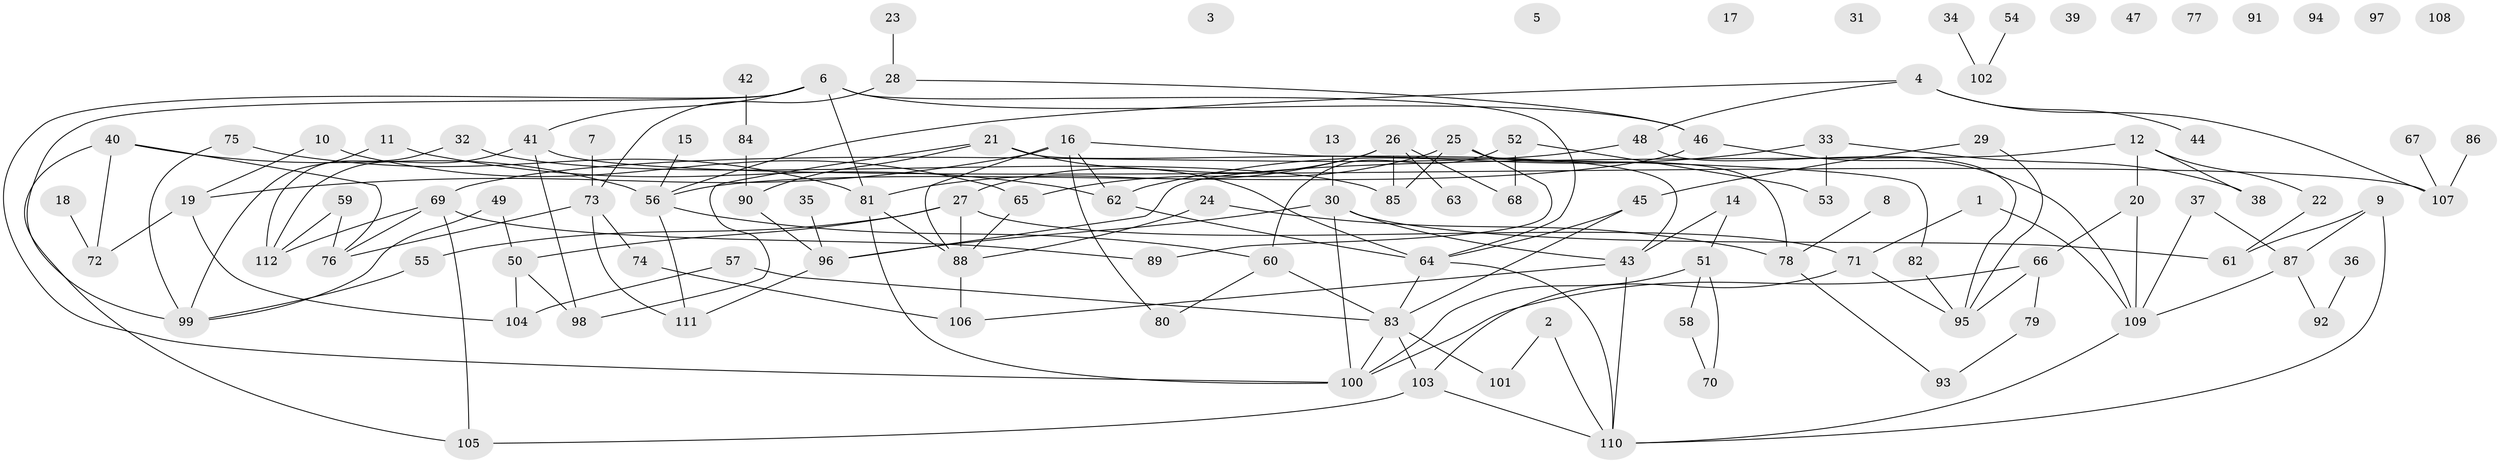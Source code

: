 // coarse degree distribution, {5: 0.19298245614035087, 3: 0.24561403508771928, 4: 0.19298245614035087, 6: 0.017543859649122806, 2: 0.07017543859649122, 1: 0.17543859649122806, 7: 0.08771929824561403, 8: 0.017543859649122806}
// Generated by graph-tools (version 1.1) at 2025/35/03/04/25 23:35:45]
// undirected, 112 vertices, 155 edges
graph export_dot {
  node [color=gray90,style=filled];
  1;
  2;
  3;
  4;
  5;
  6;
  7;
  8;
  9;
  10;
  11;
  12;
  13;
  14;
  15;
  16;
  17;
  18;
  19;
  20;
  21;
  22;
  23;
  24;
  25;
  26;
  27;
  28;
  29;
  30;
  31;
  32;
  33;
  34;
  35;
  36;
  37;
  38;
  39;
  40;
  41;
  42;
  43;
  44;
  45;
  46;
  47;
  48;
  49;
  50;
  51;
  52;
  53;
  54;
  55;
  56;
  57;
  58;
  59;
  60;
  61;
  62;
  63;
  64;
  65;
  66;
  67;
  68;
  69;
  70;
  71;
  72;
  73;
  74;
  75;
  76;
  77;
  78;
  79;
  80;
  81;
  82;
  83;
  84;
  85;
  86;
  87;
  88;
  89;
  90;
  91;
  92;
  93;
  94;
  95;
  96;
  97;
  98;
  99;
  100;
  101;
  102;
  103;
  104;
  105;
  106;
  107;
  108;
  109;
  110;
  111;
  112;
  1 -- 71;
  1 -- 109;
  2 -- 101;
  2 -- 110;
  4 -- 44;
  4 -- 48;
  4 -- 56;
  4 -- 107;
  6 -- 41;
  6 -- 46;
  6 -- 64;
  6 -- 81;
  6 -- 99;
  6 -- 100;
  7 -- 73;
  8 -- 78;
  9 -- 61;
  9 -- 87;
  9 -- 110;
  10 -- 19;
  10 -- 65;
  11 -- 62;
  11 -- 99;
  12 -- 20;
  12 -- 22;
  12 -- 38;
  12 -- 96;
  13 -- 30;
  14 -- 43;
  14 -- 51;
  15 -- 56;
  16 -- 19;
  16 -- 62;
  16 -- 80;
  16 -- 82;
  16 -- 88;
  18 -- 72;
  19 -- 72;
  19 -- 104;
  20 -- 66;
  20 -- 109;
  21 -- 43;
  21 -- 64;
  21 -- 90;
  21 -- 98;
  22 -- 61;
  23 -- 28;
  24 -- 78;
  24 -- 88;
  25 -- 65;
  25 -- 78;
  25 -- 85;
  25 -- 89;
  26 -- 27;
  26 -- 63;
  26 -- 68;
  26 -- 81;
  26 -- 85;
  27 -- 50;
  27 -- 55;
  27 -- 71;
  27 -- 88;
  28 -- 46;
  28 -- 73;
  29 -- 45;
  29 -- 95;
  30 -- 43;
  30 -- 61;
  30 -- 96;
  30 -- 100;
  32 -- 85;
  32 -- 112;
  33 -- 38;
  33 -- 53;
  33 -- 62;
  34 -- 102;
  35 -- 96;
  36 -- 92;
  37 -- 87;
  37 -- 109;
  40 -- 56;
  40 -- 72;
  40 -- 76;
  40 -- 105;
  41 -- 98;
  41 -- 107;
  41 -- 112;
  42 -- 84;
  43 -- 106;
  43 -- 110;
  45 -- 64;
  45 -- 83;
  46 -- 56;
  46 -- 109;
  48 -- 69;
  48 -- 95;
  49 -- 50;
  49 -- 99;
  50 -- 98;
  50 -- 104;
  51 -- 58;
  51 -- 70;
  51 -- 100;
  52 -- 53;
  52 -- 60;
  52 -- 68;
  54 -- 102;
  55 -- 99;
  56 -- 60;
  56 -- 111;
  57 -- 83;
  57 -- 104;
  58 -- 70;
  59 -- 76;
  59 -- 112;
  60 -- 80;
  60 -- 83;
  62 -- 64;
  64 -- 83;
  64 -- 110;
  65 -- 88;
  66 -- 79;
  66 -- 95;
  66 -- 100;
  67 -- 107;
  69 -- 76;
  69 -- 89;
  69 -- 105;
  69 -- 112;
  71 -- 95;
  71 -- 103;
  73 -- 74;
  73 -- 76;
  73 -- 111;
  74 -- 106;
  75 -- 81;
  75 -- 99;
  78 -- 93;
  79 -- 93;
  81 -- 88;
  81 -- 100;
  82 -- 95;
  83 -- 100;
  83 -- 101;
  83 -- 103;
  84 -- 90;
  86 -- 107;
  87 -- 92;
  87 -- 109;
  88 -- 106;
  90 -- 96;
  96 -- 111;
  103 -- 105;
  103 -- 110;
  109 -- 110;
}
